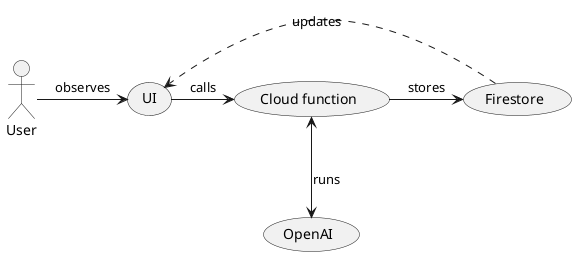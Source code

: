 @startuml
'https://plantuml.com/use-case-diagram

:User:
(UI)
User -> (UI): observes
(UI) -> (Cloud function): calls
(Cloud function) <--> (OpenAI): runs
(Cloud function) -> (Firestore): stores
(Firestore) .> (UI): updates

@enduml